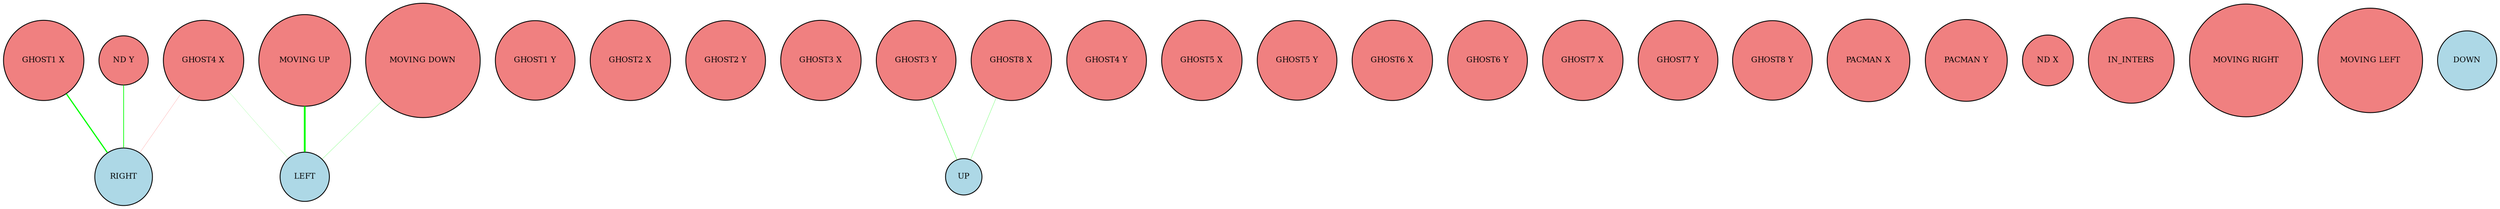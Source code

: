 digraph {
	node [bgcolor=black fontsize=9 height=0.2 shape=circle width=0.2]
	"GHOST1 X" [fillcolor=lightcoral shape=circle style=filled]
	"GHOST1 Y" [fillcolor=lightcoral shape=circle style=filled]
	"GHOST2 X" [fillcolor=lightcoral shape=circle style=filled]
	"GHOST2 Y" [fillcolor=lightcoral shape=circle style=filled]
	"GHOST3 X" [fillcolor=lightcoral shape=circle style=filled]
	"GHOST3 Y" [fillcolor=lightcoral shape=circle style=filled]
	"GHOST4 X" [fillcolor=lightcoral shape=circle style=filled]
	"GHOST4 Y" [fillcolor=lightcoral shape=circle style=filled]
	"GHOST5 X" [fillcolor=lightcoral shape=circle style=filled]
	"GHOST5 Y" [fillcolor=lightcoral shape=circle style=filled]
	"GHOST6 X" [fillcolor=lightcoral shape=circle style=filled]
	"GHOST6 Y" [fillcolor=lightcoral shape=circle style=filled]
	"GHOST7 X" [fillcolor=lightcoral shape=circle style=filled]
	"GHOST7 Y" [fillcolor=lightcoral shape=circle style=filled]
	"GHOST8 X" [fillcolor=lightcoral shape=circle style=filled]
	"GHOST8 Y" [fillcolor=lightcoral shape=circle style=filled]
	"PACMAN X" [fillcolor=lightcoral shape=circle style=filled]
	"PACMAN Y" [fillcolor=lightcoral shape=circle style=filled]
	"ND X" [fillcolor=lightcoral shape=circle style=filled]
	"ND Y" [fillcolor=lightcoral shape=circle style=filled]
	IN_INTERS [fillcolor=lightcoral shape=circle style=filled]
	"MOVING UP" [fillcolor=lightcoral shape=circle style=filled]
	"MOVING DOWN" [fillcolor=lightcoral shape=circle style=filled]
	"MOVING RIGHT" [fillcolor=lightcoral shape=circle style=filled]
	"MOVING LEFT" [fillcolor=lightcoral shape=circle style=filled]
	UP [fillcolor=lightblue style=filled]
	DOWN [fillcolor=lightblue style=filled]
	RIGHT [fillcolor=lightblue style=filled]
	LEFT [fillcolor=lightblue style=filled]
	"MOVING UP" -> LEFT [arrowhead=none color=green penwidth=2.082410074997509 style=solid]
	"ND Y" -> RIGHT [arrowhead=none color=green penwidth=0.7976608071505563 style=solid]
	"GHOST1 X" -> RIGHT [arrowhead=none color=green penwidth=1.392947116312588 style=solid]
	"GHOST3 Y" -> UP [arrowhead=none color=green penwidth=0.3697464163266474 style=solid]
	"GHOST4 X" -> LEFT [arrowhead=none color=green penwidth=0.11116638147644824 style=solid]
	"GHOST4 X" -> RIGHT [arrowhead=none color=red penwidth=0.11857692734315828 style=solid]
	"GHOST8 X" -> UP [arrowhead=none color=green penwidth=0.22699417478484787 style=solid]
	"MOVING DOWN" -> LEFT [arrowhead=none color=green penwidth=0.18478489155873756 style=solid]
}
